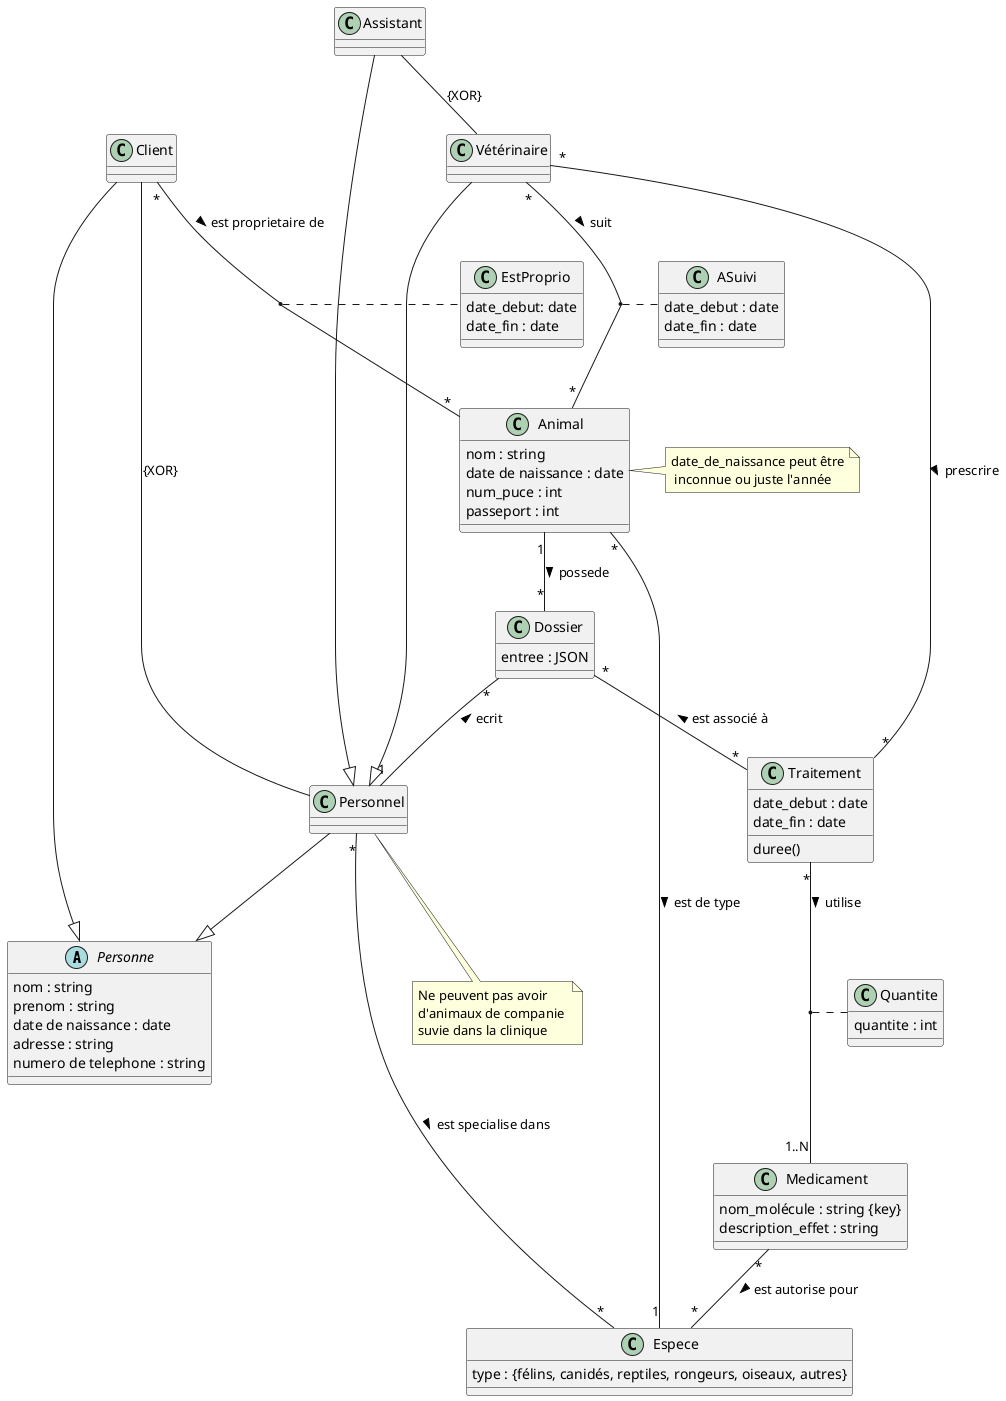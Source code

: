 @startuml
abstract class Personne
' Faire une clé artificielle
    Personne : nom : string
    Personne : prenom : string
    Personne : date de naissance : date
    Personne : adresse : string
    Personne : numero de telephone : string


class Client


class Personnel
    

note bottom of Personnel
Ne peuvent pas avoir 
d'animaux de companie 
suvie dans la clinique
end note


class Espece
Espece : type : {félins, canidés, reptiles, rongeurs, oiseaux, autres} 


class Animal
' Faire une clé artificelle 
Animal : nom : string
Animal : date de naissance : date
' #TODO Attention peut être juste année ou inconnu
Animal : num_puce : int
Animal : passeport : int
' num_puce et passeport peuvent être null

note right of Animal
date_de_naissance peut être
 inconnue ou juste l'année 
end note

class Medicament
Medicament : nom_molécule : string {key}
Medicament : description_effet : string


class Dossier
Dossier : entree : JSON


class Quantite
Quantite : quantite : int

class Traitement
Traitement : date_debut : date
Traitement : date_fin : date
Traitement : duree()

' note bottom of Traitement
' Seul le vétérinaire peut prescrire un traitement
' end note

class Vétérinaire

class Assistant

class EstProprio {

date_debut: date
date_fin : date

}

' note right of EstProprio
' date_debut ne peut pas être NULL
' date_fin peut être NULL 
' end note

class ASuivi {

date_debut : date
date_fin : date

}

' note right of ASuivi
' date_debut ne peut pas être NULL
' date_fin peut être NULL 
' end note



Medicament "*" -- "*" Espece : est autorise pour >
Client "*" -- "*" Animal : est proprietaire de >
(Client, Animal) .. EstProprio
Personnel "*" -- "*" Espece : est specialise dans > 
Vétérinaire "*" -- "*" Traitement : prescrire >
Vétérinaire "*" -- "*" Animal : suit >
(Vétérinaire, Animal) .. ASuivi
Traitement "*" -- "1..N" Medicament : utilise >
(Traitement, Medicament) .. Quantite
Animal "*" - "1" Espece : est de type >
Animal "1" -- "*" Dossier : possede >
Dossier "*" -- "*" Traitement : est associé à <
Vétérinaire --|> Personnel
Assistant --|> Personnel
Dossier"*" -- "1" Personnel : ecrit <

'Animaux_domestiques --|> Espece

Client -- Personnel : {XOR}
Assistant -- Vétérinaire : {XOR}
Personnel--|> Personne 
Client --|> Personne
@enduml
